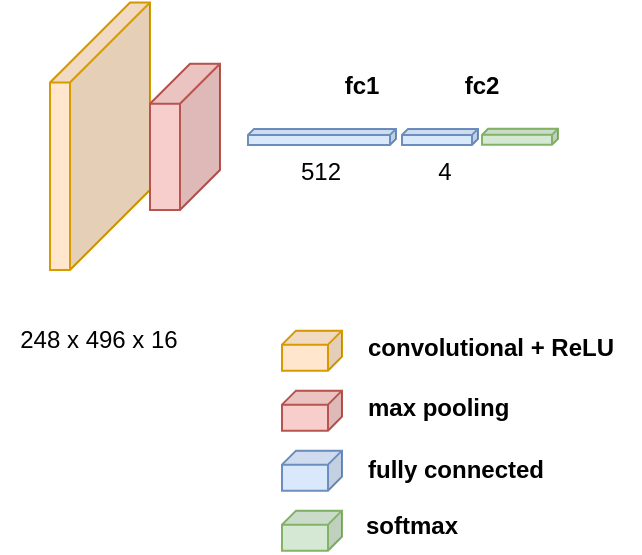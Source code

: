 <mxfile version="21.6.6" type="github">
  <diagram name="Page-1" id="ywXSwxyjO-u2NEMn3kfx">
    <mxGraphModel dx="954" dy="518" grid="1" gridSize="10" guides="1" tooltips="1" connect="1" arrows="1" fold="1" page="1" pageScale="1" pageWidth="850" pageHeight="1100" math="0" shadow="0">
      <root>
        <mxCell id="0" />
        <mxCell id="1" parent="0" />
        <mxCell id="5YwJjeHSeac4onPgQTvh-7" value="" style="shape=cube;whiteSpace=wrap;html=1;boundedLbl=1;backgroundOutline=1;darkOpacity=0.05;darkOpacity2=0.1;size=40;direction=east;flipH=1;fillColor=#ffe6cc;strokeColor=#d79b00;" vertex="1" parent="1">
          <mxGeometry x="316" y="231.25" width="50" height="133.75" as="geometry" />
        </mxCell>
        <mxCell id="5YwJjeHSeac4onPgQTvh-13" value="" style="shape=cube;whiteSpace=wrap;html=1;boundedLbl=1;backgroundOutline=1;darkOpacity=0.05;darkOpacity2=0.1;size=3;direction=east;flipH=1;fillColor=#dae8fc;strokeColor=#6c8ebf;" vertex="1" parent="1">
          <mxGeometry x="415" y="294.44" width="74" height="8" as="geometry" />
        </mxCell>
        <mxCell id="5YwJjeHSeac4onPgQTvh-15" value="" style="shape=cube;whiteSpace=wrap;html=1;boundedLbl=1;backgroundOutline=1;darkOpacity=0.05;darkOpacity2=0.1;size=3;direction=east;flipH=1;fillColor=#dae8fc;strokeColor=#6c8ebf;" vertex="1" parent="1">
          <mxGeometry x="492" y="294.44" width="38" height="8" as="geometry" />
        </mxCell>
        <mxCell id="5YwJjeHSeac4onPgQTvh-16" value="" style="shape=cube;whiteSpace=wrap;html=1;boundedLbl=1;backgroundOutline=1;darkOpacity=0.05;darkOpacity2=0.1;size=7;direction=east;flipH=1;fillColor=#ffe6cc;strokeColor=#d79b00;" vertex="1" parent="1">
          <mxGeometry x="432" y="395.32" width="30" height="20" as="geometry" />
        </mxCell>
        <mxCell id="5YwJjeHSeac4onPgQTvh-17" value="" style="shape=cube;whiteSpace=wrap;html=1;boundedLbl=1;backgroundOutline=1;darkOpacity=0.05;darkOpacity2=0.1;size=7;direction=east;flipH=1;fillColor=#f8cecc;strokeColor=#b85450;" vertex="1" parent="1">
          <mxGeometry x="432" y="425.32" width="30" height="20" as="geometry" />
        </mxCell>
        <mxCell id="5YwJjeHSeac4onPgQTvh-18" value="" style="shape=cube;whiteSpace=wrap;html=1;boundedLbl=1;backgroundOutline=1;darkOpacity=0.05;darkOpacity2=0.1;size=7;direction=east;flipH=1;fillColor=#dae8fc;strokeColor=#6c8ebf;" vertex="1" parent="1">
          <mxGeometry x="432" y="455.32" width="30" height="20" as="geometry" />
        </mxCell>
        <mxCell id="5YwJjeHSeac4onPgQTvh-19" value="" style="shape=cube;whiteSpace=wrap;html=1;boundedLbl=1;backgroundOutline=1;darkOpacity=0.05;darkOpacity2=0.1;size=3;direction=east;flipH=1;fillColor=#d5e8d4;strokeColor=#82b366;" vertex="1" parent="1">
          <mxGeometry x="532" y="294.43" width="38" height="8" as="geometry" />
        </mxCell>
        <mxCell id="5YwJjeHSeac4onPgQTvh-20" value="" style="shape=cube;whiteSpace=wrap;html=1;boundedLbl=1;backgroundOutline=1;darkOpacity=0.05;darkOpacity2=0.1;size=7;direction=east;flipH=1;fillColor=#d5e8d4;strokeColor=#82b366;" vertex="1" parent="1">
          <mxGeometry x="432" y="485.32" width="30" height="20" as="geometry" />
        </mxCell>
        <mxCell id="5YwJjeHSeac4onPgQTvh-25" value="&lt;b&gt;fc1&lt;/b&gt;" style="text;html=1;strokeColor=none;fillColor=none;align=center;verticalAlign=middle;whiteSpace=wrap;rounded=0;" vertex="1" parent="1">
          <mxGeometry x="452" y="258.28" width="40" height="30" as="geometry" />
        </mxCell>
        <mxCell id="5YwJjeHSeac4onPgQTvh-27" value="&lt;b&gt;fc2&lt;/b&gt;" style="text;html=1;strokeColor=none;fillColor=none;align=center;verticalAlign=middle;whiteSpace=wrap;rounded=0;" vertex="1" parent="1">
          <mxGeometry x="512" y="258.27" width="40" height="30" as="geometry" />
        </mxCell>
        <mxCell id="5YwJjeHSeac4onPgQTvh-29" value="248 x 496 x 16" style="text;html=1;strokeColor=none;fillColor=none;align=center;verticalAlign=middle;whiteSpace=wrap;rounded=0;" vertex="1" parent="1">
          <mxGeometry x="291" y="385.32" width="99" height="30" as="geometry" />
        </mxCell>
        <mxCell id="5YwJjeHSeac4onPgQTvh-34" value="512" style="text;html=1;strokeColor=none;fillColor=none;align=center;verticalAlign=middle;whiteSpace=wrap;rounded=0;" vertex="1" parent="1">
          <mxGeometry x="413" y="308.6" width="77" height="15" as="geometry" />
        </mxCell>
        <mxCell id="5YwJjeHSeac4onPgQTvh-36" value="convolutional + ReLU" style="text;html=1;strokeColor=none;fillColor=none;align=left;verticalAlign=middle;whiteSpace=wrap;rounded=0;fontStyle=1" vertex="1" parent="1">
          <mxGeometry x="473" y="392.38" width="138" height="23.88" as="geometry" />
        </mxCell>
        <mxCell id="5YwJjeHSeac4onPgQTvh-37" value="max pooling" style="text;html=1;strokeColor=none;fillColor=none;align=left;verticalAlign=middle;whiteSpace=wrap;rounded=0;fontStyle=1" vertex="1" parent="1">
          <mxGeometry x="473" y="422.38" width="138" height="23.88" as="geometry" />
        </mxCell>
        <mxCell id="5YwJjeHSeac4onPgQTvh-38" value="fully connected" style="text;html=1;strokeColor=none;fillColor=none;align=left;verticalAlign=middle;whiteSpace=wrap;rounded=0;fontStyle=1" vertex="1" parent="1">
          <mxGeometry x="473" y="453.44" width="138" height="23.88" as="geometry" />
        </mxCell>
        <mxCell id="5YwJjeHSeac4onPgQTvh-39" value="softmax" style="text;html=1;strokeColor=none;fillColor=none;align=left;verticalAlign=middle;whiteSpace=wrap;rounded=0;fontStyle=1" vertex="1" parent="1">
          <mxGeometry x="472" y="481.44" width="138" height="23.88" as="geometry" />
        </mxCell>
        <mxCell id="5YwJjeHSeac4onPgQTvh-45" value="" style="shape=cube;whiteSpace=wrap;html=1;boundedLbl=1;backgroundOutline=1;darkOpacity=0.05;darkOpacity2=0.1;size=20;direction=east;flipH=1;fillColor=#f8cecc;strokeColor=#b85450;" vertex="1" parent="1">
          <mxGeometry x="366" y="261.89" width="35" height="73.13" as="geometry" />
        </mxCell>
        <mxCell id="5YwJjeHSeac4onPgQTvh-47" value="4" style="text;html=1;strokeColor=none;fillColor=none;align=center;verticalAlign=middle;whiteSpace=wrap;rounded=0;" vertex="1" parent="1">
          <mxGeometry x="475" y="308.6" width="77" height="15" as="geometry" />
        </mxCell>
      </root>
    </mxGraphModel>
  </diagram>
</mxfile>
